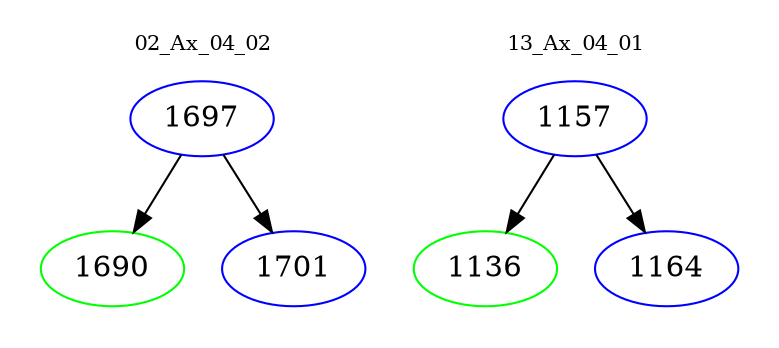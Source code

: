 digraph{
subgraph cluster_0 {
color = white
label = "02_Ax_04_02";
fontsize=10;
T0_1697 [label="1697", color="blue"]
T0_1697 -> T0_1690 [color="black"]
T0_1690 [label="1690", color="green"]
T0_1697 -> T0_1701 [color="black"]
T0_1701 [label="1701", color="blue"]
}
subgraph cluster_1 {
color = white
label = "13_Ax_04_01";
fontsize=10;
T1_1157 [label="1157", color="blue"]
T1_1157 -> T1_1136 [color="black"]
T1_1136 [label="1136", color="green"]
T1_1157 -> T1_1164 [color="black"]
T1_1164 [label="1164", color="blue"]
}
}
